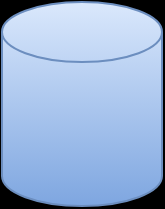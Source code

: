 <mxfile version="24.2.0" type="github">
  <diagram name="Страница — 1" id="gaSgeP10a6fByNg6cigm">
    <mxGraphModel dx="1434" dy="738" grid="0" gridSize="10" guides="1" tooltips="1" connect="1" arrows="1" fold="1" page="1" pageScale="1" pageWidth="827" pageHeight="1169" background="#000000" math="0" shadow="0">
      <root>
        <mxCell id="0" />
        <mxCell id="1" parent="0" />
        <mxCell id="aoLnClW3r5CvRzsxjS1N-1" value="" style="shape=cylinder3;whiteSpace=wrap;html=1;boundedLbl=1;backgroundOutline=1;size=15;fillColor=#dae8fc;strokeColor=#6c8ebf;gradientColor=#7ea6e0;" vertex="1" parent="1">
          <mxGeometry x="610" y="240" width="80" height="102" as="geometry" />
        </mxCell>
      </root>
    </mxGraphModel>
  </diagram>
</mxfile>
